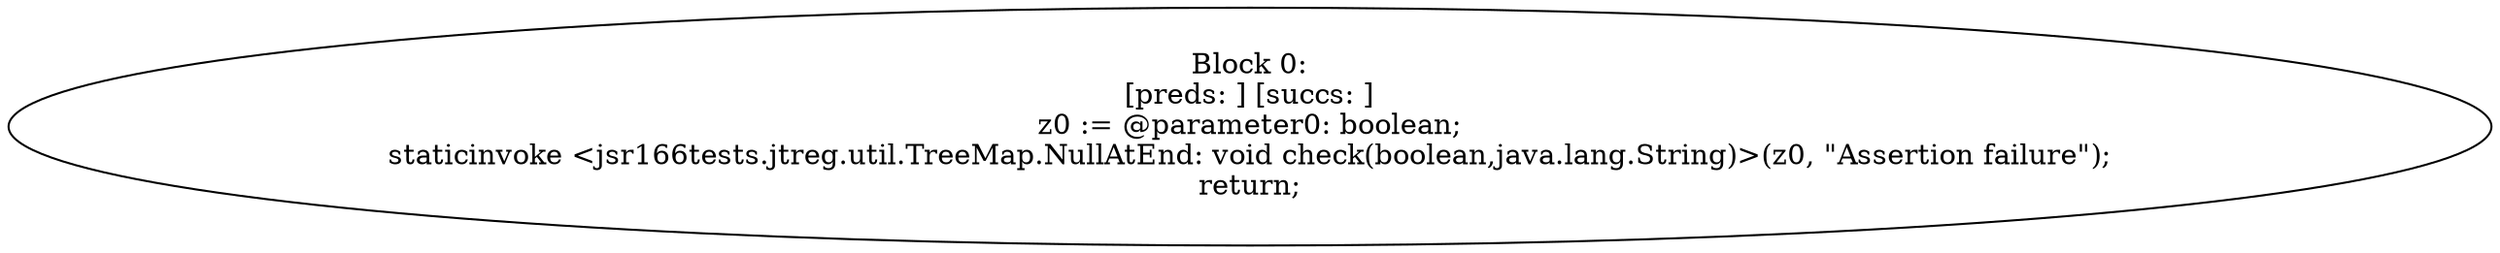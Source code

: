 digraph "unitGraph" {
    "Block 0:
[preds: ] [succs: ]
z0 := @parameter0: boolean;
staticinvoke <jsr166tests.jtreg.util.TreeMap.NullAtEnd: void check(boolean,java.lang.String)>(z0, \"Assertion failure\");
return;
"
}
